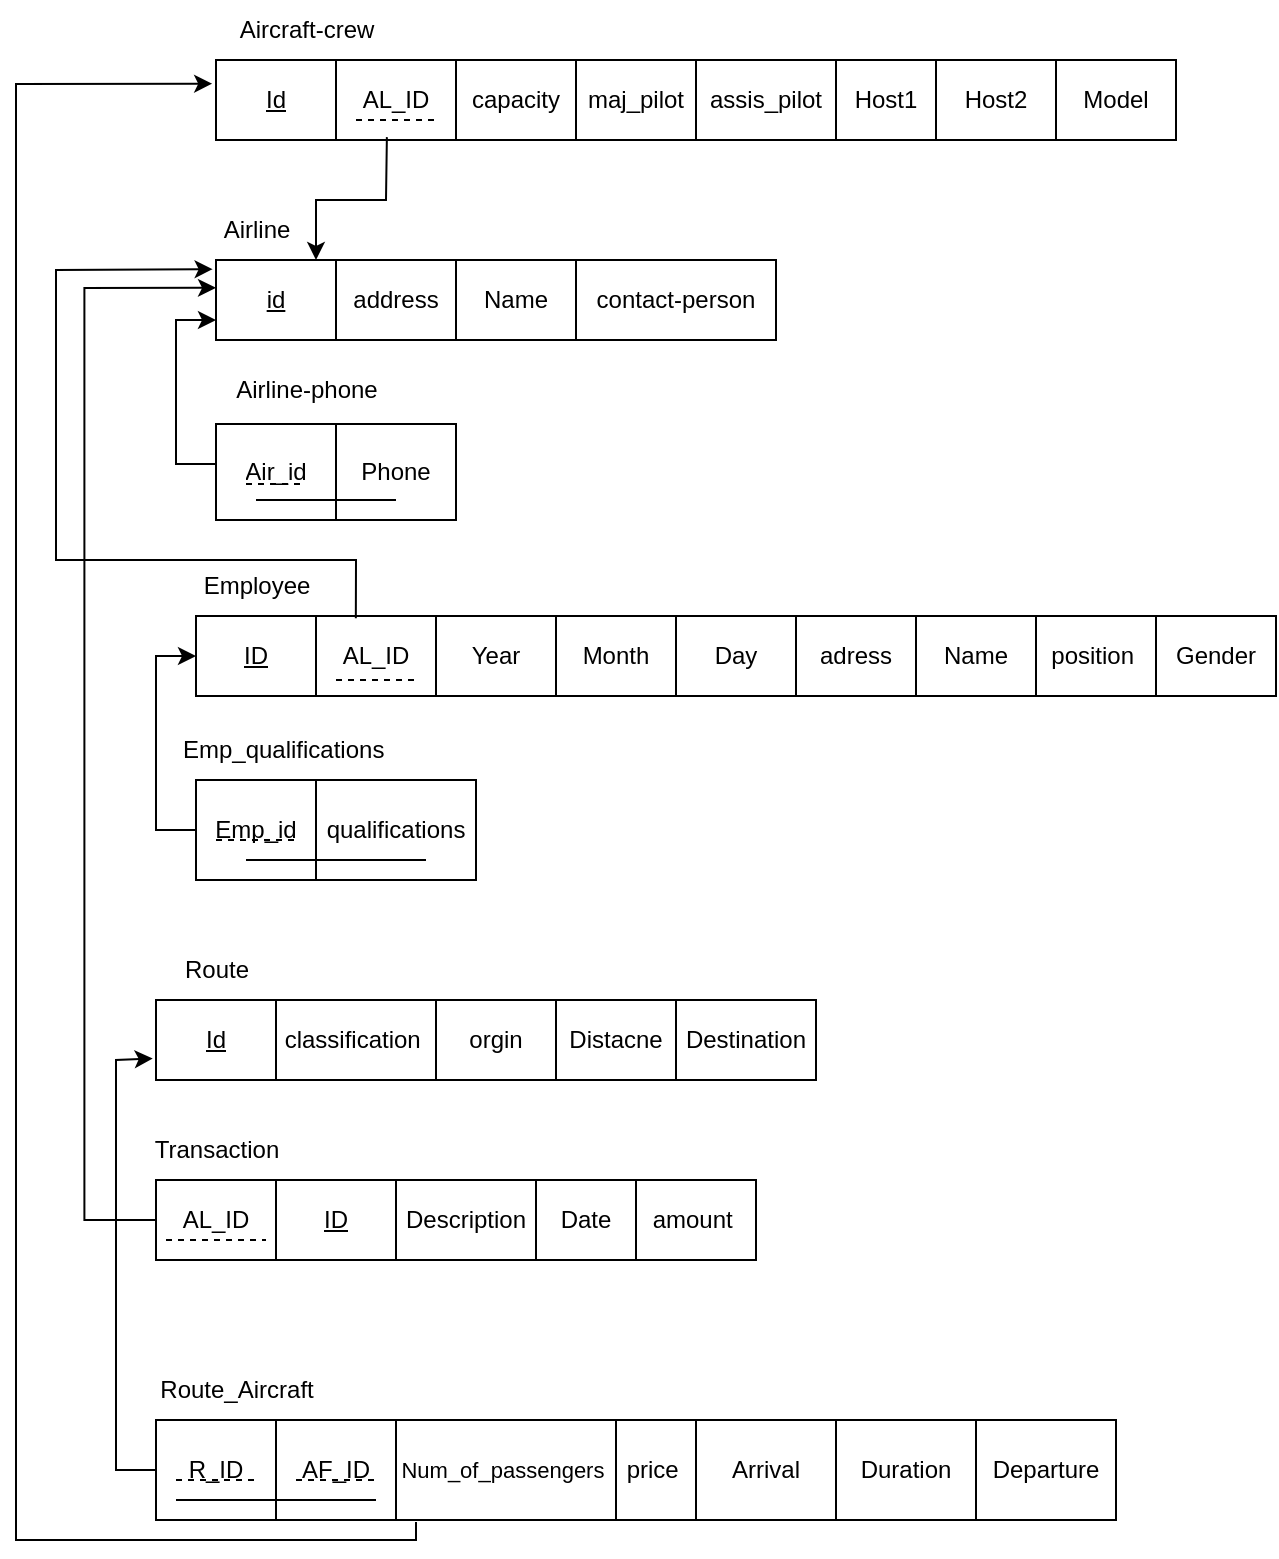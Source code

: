 <mxfile version="24.6.4" type="device">
  <diagram name="Page-1" id="K0OfbHMm-RJSskMwUVTD">
    <mxGraphModel dx="1400" dy="828" grid="1" gridSize="10" guides="1" tooltips="1" connect="1" arrows="1" fold="1" page="1" pageScale="1" pageWidth="850" pageHeight="1100" math="0" shadow="0">
      <root>
        <mxCell id="0" />
        <mxCell id="1" parent="0" />
        <mxCell id="vayxTUoqdeN60-xKfQnc-1" value="" style="shape=table;startSize=0;container=1;collapsible=0;childLayout=tableLayout;" vertex="1" parent="1">
          <mxGeometry x="120" y="70" width="480" height="40" as="geometry" />
        </mxCell>
        <mxCell id="vayxTUoqdeN60-xKfQnc-2" value="" style="shape=tableRow;horizontal=0;startSize=0;swimlaneHead=0;swimlaneBody=0;strokeColor=inherit;top=0;left=0;bottom=0;right=0;collapsible=0;dropTarget=0;fillColor=none;points=[[0,0.5],[1,0.5]];portConstraint=eastwest;" vertex="1" parent="vayxTUoqdeN60-xKfQnc-1">
          <mxGeometry width="480" height="40" as="geometry" />
        </mxCell>
        <mxCell id="vayxTUoqdeN60-xKfQnc-3" value="&lt;u&gt;Id&lt;/u&gt;" style="shape=partialRectangle;html=1;whiteSpace=wrap;connectable=0;strokeColor=inherit;overflow=hidden;fillColor=none;top=0;left=0;bottom=0;right=0;pointerEvents=1;" vertex="1" parent="vayxTUoqdeN60-xKfQnc-2">
          <mxGeometry width="60" height="40" as="geometry">
            <mxRectangle width="60" height="40" as="alternateBounds" />
          </mxGeometry>
        </mxCell>
        <mxCell id="vayxTUoqdeN60-xKfQnc-4" value="AL_ID" style="shape=partialRectangle;html=1;whiteSpace=wrap;connectable=0;strokeColor=inherit;overflow=hidden;fillColor=none;top=0;left=0;bottom=0;right=0;pointerEvents=1;" vertex="1" parent="vayxTUoqdeN60-xKfQnc-2">
          <mxGeometry x="60" width="60" height="40" as="geometry">
            <mxRectangle width="60" height="40" as="alternateBounds" />
          </mxGeometry>
        </mxCell>
        <mxCell id="vayxTUoqdeN60-xKfQnc-5" value="capacity" style="shape=partialRectangle;html=1;whiteSpace=wrap;connectable=0;strokeColor=inherit;overflow=hidden;fillColor=none;top=0;left=0;bottom=0;right=0;pointerEvents=1;" vertex="1" parent="vayxTUoqdeN60-xKfQnc-2">
          <mxGeometry x="120" width="60" height="40" as="geometry">
            <mxRectangle width="60" height="40" as="alternateBounds" />
          </mxGeometry>
        </mxCell>
        <mxCell id="vayxTUoqdeN60-xKfQnc-6" value="maj_pilot" style="shape=partialRectangle;html=1;whiteSpace=wrap;connectable=0;strokeColor=inherit;overflow=hidden;fillColor=none;top=0;left=0;bottom=0;right=0;pointerEvents=1;" vertex="1" parent="vayxTUoqdeN60-xKfQnc-2">
          <mxGeometry x="180" width="60" height="40" as="geometry">
            <mxRectangle width="60" height="40" as="alternateBounds" />
          </mxGeometry>
        </mxCell>
        <mxCell id="vayxTUoqdeN60-xKfQnc-7" value="assis_pilot" style="shape=partialRectangle;html=1;whiteSpace=wrap;connectable=0;strokeColor=inherit;overflow=hidden;fillColor=none;top=0;left=0;bottom=0;right=0;pointerEvents=1;" vertex="1" parent="vayxTUoqdeN60-xKfQnc-2">
          <mxGeometry x="240" width="70" height="40" as="geometry">
            <mxRectangle width="70" height="40" as="alternateBounds" />
          </mxGeometry>
        </mxCell>
        <mxCell id="vayxTUoqdeN60-xKfQnc-8" value="Host1" style="shape=partialRectangle;html=1;whiteSpace=wrap;connectable=0;strokeColor=inherit;overflow=hidden;fillColor=none;top=0;left=0;bottom=0;right=0;pointerEvents=1;" vertex="1" parent="vayxTUoqdeN60-xKfQnc-2">
          <mxGeometry x="310" width="50" height="40" as="geometry">
            <mxRectangle width="50" height="40" as="alternateBounds" />
          </mxGeometry>
        </mxCell>
        <mxCell id="vayxTUoqdeN60-xKfQnc-9" value="Host2" style="shape=partialRectangle;html=1;whiteSpace=wrap;connectable=0;strokeColor=inherit;overflow=hidden;fillColor=none;top=0;left=0;bottom=0;right=0;pointerEvents=1;" vertex="1" parent="vayxTUoqdeN60-xKfQnc-2">
          <mxGeometry x="360" width="60" height="40" as="geometry">
            <mxRectangle width="60" height="40" as="alternateBounds" />
          </mxGeometry>
        </mxCell>
        <mxCell id="vayxTUoqdeN60-xKfQnc-74" value="Model" style="shape=partialRectangle;html=1;whiteSpace=wrap;connectable=0;strokeColor=inherit;overflow=hidden;fillColor=none;top=0;left=0;bottom=0;right=0;pointerEvents=1;" vertex="1" parent="vayxTUoqdeN60-xKfQnc-2">
          <mxGeometry x="420" width="60" height="40" as="geometry">
            <mxRectangle width="60" height="40" as="alternateBounds" />
          </mxGeometry>
        </mxCell>
        <mxCell id="vayxTUoqdeN60-xKfQnc-10" value="Aircraft-crew" style="text;html=1;align=center;verticalAlign=middle;resizable=0;points=[];autosize=1;strokeColor=none;fillColor=none;" vertex="1" parent="1">
          <mxGeometry x="120" y="40" width="90" height="30" as="geometry" />
        </mxCell>
        <mxCell id="vayxTUoqdeN60-xKfQnc-11" value="" style="shape=table;startSize=0;container=1;collapsible=0;childLayout=tableLayout;" vertex="1" parent="1">
          <mxGeometry x="120" y="170" width="280" height="40" as="geometry" />
        </mxCell>
        <mxCell id="vayxTUoqdeN60-xKfQnc-12" value="" style="shape=tableRow;horizontal=0;startSize=0;swimlaneHead=0;swimlaneBody=0;strokeColor=inherit;top=0;left=0;bottom=0;right=0;collapsible=0;dropTarget=0;fillColor=none;points=[[0,0.5],[1,0.5]];portConstraint=eastwest;" vertex="1" parent="vayxTUoqdeN60-xKfQnc-11">
          <mxGeometry width="280" height="40" as="geometry" />
        </mxCell>
        <mxCell id="vayxTUoqdeN60-xKfQnc-13" value="&lt;u&gt;id&lt;/u&gt;" style="shape=partialRectangle;html=1;whiteSpace=wrap;connectable=0;strokeColor=inherit;overflow=hidden;fillColor=none;top=0;left=0;bottom=0;right=0;pointerEvents=1;" vertex="1" parent="vayxTUoqdeN60-xKfQnc-12">
          <mxGeometry width="60" height="40" as="geometry">
            <mxRectangle width="60" height="40" as="alternateBounds" />
          </mxGeometry>
        </mxCell>
        <mxCell id="vayxTUoqdeN60-xKfQnc-14" value="address" style="shape=partialRectangle;html=1;whiteSpace=wrap;connectable=0;strokeColor=inherit;overflow=hidden;fillColor=none;top=0;left=0;bottom=0;right=0;pointerEvents=1;" vertex="1" parent="vayxTUoqdeN60-xKfQnc-12">
          <mxGeometry x="60" width="60" height="40" as="geometry">
            <mxRectangle width="60" height="40" as="alternateBounds" />
          </mxGeometry>
        </mxCell>
        <mxCell id="vayxTUoqdeN60-xKfQnc-15" value="Name" style="shape=partialRectangle;html=1;whiteSpace=wrap;connectable=0;strokeColor=inherit;overflow=hidden;fillColor=none;top=0;left=0;bottom=0;right=0;pointerEvents=1;" vertex="1" parent="vayxTUoqdeN60-xKfQnc-12">
          <mxGeometry x="120" width="60" height="40" as="geometry">
            <mxRectangle width="60" height="40" as="alternateBounds" />
          </mxGeometry>
        </mxCell>
        <mxCell id="vayxTUoqdeN60-xKfQnc-16" value="contact-person" style="shape=partialRectangle;html=1;whiteSpace=wrap;connectable=0;strokeColor=inherit;overflow=hidden;fillColor=none;top=0;left=0;bottom=0;right=0;pointerEvents=1;" vertex="1" parent="vayxTUoqdeN60-xKfQnc-12">
          <mxGeometry x="180" width="100" height="40" as="geometry">
            <mxRectangle width="100" height="40" as="alternateBounds" />
          </mxGeometry>
        </mxCell>
        <mxCell id="vayxTUoqdeN60-xKfQnc-17" value="Airline" style="text;html=1;align=center;verticalAlign=middle;resizable=0;points=[];autosize=1;strokeColor=none;fillColor=none;" vertex="1" parent="1">
          <mxGeometry x="110" y="140" width="60" height="30" as="geometry" />
        </mxCell>
        <mxCell id="vayxTUoqdeN60-xKfQnc-26" value="" style="shape=table;startSize=0;container=1;collapsible=0;childLayout=tableLayout;" vertex="1" parent="1">
          <mxGeometry x="120" y="252" width="120" height="48.0" as="geometry" />
        </mxCell>
        <mxCell id="vayxTUoqdeN60-xKfQnc-27" value="" style="shape=tableRow;horizontal=0;startSize=0;swimlaneHead=0;swimlaneBody=0;strokeColor=inherit;top=0;left=0;bottom=0;right=0;collapsible=0;dropTarget=0;fillColor=none;points=[[0,0.5],[1,0.5]];portConstraint=eastwest;" vertex="1" parent="vayxTUoqdeN60-xKfQnc-26">
          <mxGeometry width="120" height="48" as="geometry" />
        </mxCell>
        <mxCell id="vayxTUoqdeN60-xKfQnc-28" value="Air_id" style="shape=partialRectangle;html=1;whiteSpace=wrap;connectable=0;strokeColor=inherit;overflow=hidden;fillColor=none;top=0;left=0;bottom=0;right=0;pointerEvents=1;" vertex="1" parent="vayxTUoqdeN60-xKfQnc-27">
          <mxGeometry width="60" height="48" as="geometry">
            <mxRectangle width="60" height="48" as="alternateBounds" />
          </mxGeometry>
        </mxCell>
        <mxCell id="vayxTUoqdeN60-xKfQnc-29" value="Phone" style="shape=partialRectangle;html=1;whiteSpace=wrap;connectable=0;strokeColor=inherit;overflow=hidden;fillColor=none;top=0;left=0;bottom=0;right=0;pointerEvents=1;" vertex="1" parent="vayxTUoqdeN60-xKfQnc-27">
          <mxGeometry x="60" width="60" height="48" as="geometry">
            <mxRectangle width="60" height="48" as="alternateBounds" />
          </mxGeometry>
        </mxCell>
        <mxCell id="vayxTUoqdeN60-xKfQnc-30" value="Airline-phone" style="text;html=1;align=center;verticalAlign=middle;resizable=0;points=[];autosize=1;strokeColor=none;fillColor=none;" vertex="1" parent="1">
          <mxGeometry x="120" y="220" width="90" height="30" as="geometry" />
        </mxCell>
        <mxCell id="vayxTUoqdeN60-xKfQnc-31" style="edgeStyle=orthogonalEdgeStyle;rounded=0;orthogonalLoop=1;jettySize=auto;html=1;exitX=0;exitY=0.5;exitDx=0;exitDy=0;" edge="1" parent="1" source="vayxTUoqdeN60-xKfQnc-27" target="vayxTUoqdeN60-xKfQnc-12">
          <mxGeometry relative="1" as="geometry">
            <Array as="points">
              <mxPoint x="100" y="272" />
              <mxPoint x="100" y="200" />
            </Array>
          </mxGeometry>
        </mxCell>
        <mxCell id="vayxTUoqdeN60-xKfQnc-33" value="" style="endArrow=none;dashed=1;html=1;rounded=0;strokeWidth=1;" edge="1" parent="1">
          <mxGeometry width="50" height="50" relative="1" as="geometry">
            <mxPoint x="135" y="282" as="sourcePoint" />
            <mxPoint x="165" y="282" as="targetPoint" />
          </mxGeometry>
        </mxCell>
        <mxCell id="vayxTUoqdeN60-xKfQnc-34" value="" style="shape=table;startSize=0;container=1;collapsible=0;childLayout=tableLayout;" vertex="1" parent="1">
          <mxGeometry x="110" y="348" width="540" height="40" as="geometry" />
        </mxCell>
        <mxCell id="vayxTUoqdeN60-xKfQnc-35" value="" style="shape=tableRow;horizontal=0;startSize=0;swimlaneHead=0;swimlaneBody=0;strokeColor=inherit;top=0;left=0;bottom=0;right=0;collapsible=0;dropTarget=0;fillColor=none;points=[[0,0.5],[1,0.5]];portConstraint=eastwest;" vertex="1" parent="vayxTUoqdeN60-xKfQnc-34">
          <mxGeometry width="540" height="40" as="geometry" />
        </mxCell>
        <mxCell id="vayxTUoqdeN60-xKfQnc-36" value="&lt;u&gt;ID&lt;/u&gt;" style="shape=partialRectangle;html=1;whiteSpace=wrap;connectable=0;strokeColor=inherit;overflow=hidden;fillColor=none;top=0;left=0;bottom=0;right=0;pointerEvents=1;" vertex="1" parent="vayxTUoqdeN60-xKfQnc-35">
          <mxGeometry width="60" height="40" as="geometry">
            <mxRectangle width="60" height="40" as="alternateBounds" />
          </mxGeometry>
        </mxCell>
        <mxCell id="vayxTUoqdeN60-xKfQnc-37" value="AL_ID" style="shape=partialRectangle;html=1;whiteSpace=wrap;connectable=0;strokeColor=inherit;overflow=hidden;fillColor=none;top=0;left=0;bottom=0;right=0;pointerEvents=1;" vertex="1" parent="vayxTUoqdeN60-xKfQnc-35">
          <mxGeometry x="60" width="60" height="40" as="geometry">
            <mxRectangle width="60" height="40" as="alternateBounds" />
          </mxGeometry>
        </mxCell>
        <mxCell id="vayxTUoqdeN60-xKfQnc-38" value="Year" style="shape=partialRectangle;html=1;whiteSpace=wrap;connectable=0;strokeColor=inherit;overflow=hidden;fillColor=none;top=0;left=0;bottom=0;right=0;pointerEvents=1;" vertex="1" parent="vayxTUoqdeN60-xKfQnc-35">
          <mxGeometry x="120" width="60" height="40" as="geometry">
            <mxRectangle width="60" height="40" as="alternateBounds" />
          </mxGeometry>
        </mxCell>
        <mxCell id="vayxTUoqdeN60-xKfQnc-39" value="Month" style="shape=partialRectangle;html=1;whiteSpace=wrap;connectable=0;strokeColor=inherit;overflow=hidden;fillColor=none;top=0;left=0;bottom=0;right=0;pointerEvents=1;" vertex="1" parent="vayxTUoqdeN60-xKfQnc-35">
          <mxGeometry x="180" width="60" height="40" as="geometry">
            <mxRectangle width="60" height="40" as="alternateBounds" />
          </mxGeometry>
        </mxCell>
        <mxCell id="vayxTUoqdeN60-xKfQnc-40" value="Day" style="shape=partialRectangle;html=1;whiteSpace=wrap;connectable=0;strokeColor=inherit;overflow=hidden;fillColor=none;top=0;left=0;bottom=0;right=0;pointerEvents=1;" vertex="1" parent="vayxTUoqdeN60-xKfQnc-35">
          <mxGeometry x="240" width="60" height="40" as="geometry">
            <mxRectangle width="60" height="40" as="alternateBounds" />
          </mxGeometry>
        </mxCell>
        <mxCell id="vayxTUoqdeN60-xKfQnc-41" value="adress" style="shape=partialRectangle;html=1;whiteSpace=wrap;connectable=0;strokeColor=inherit;overflow=hidden;fillColor=none;top=0;left=0;bottom=0;right=0;pointerEvents=1;" vertex="1" parent="vayxTUoqdeN60-xKfQnc-35">
          <mxGeometry x="300" width="60" height="40" as="geometry">
            <mxRectangle width="60" height="40" as="alternateBounds" />
          </mxGeometry>
        </mxCell>
        <mxCell id="vayxTUoqdeN60-xKfQnc-42" value="Name" style="shape=partialRectangle;html=1;whiteSpace=wrap;connectable=0;strokeColor=inherit;overflow=hidden;fillColor=none;top=0;left=0;bottom=0;right=0;pointerEvents=1;" vertex="1" parent="vayxTUoqdeN60-xKfQnc-35">
          <mxGeometry x="360" width="60" height="40" as="geometry">
            <mxRectangle width="60" height="40" as="alternateBounds" />
          </mxGeometry>
        </mxCell>
        <mxCell id="vayxTUoqdeN60-xKfQnc-43" value="position&amp;nbsp;" style="shape=partialRectangle;html=1;whiteSpace=wrap;connectable=0;strokeColor=inherit;overflow=hidden;fillColor=none;top=0;left=0;bottom=0;right=0;pointerEvents=1;" vertex="1" parent="vayxTUoqdeN60-xKfQnc-35">
          <mxGeometry x="420" width="60" height="40" as="geometry">
            <mxRectangle width="60" height="40" as="alternateBounds" />
          </mxGeometry>
        </mxCell>
        <mxCell id="vayxTUoqdeN60-xKfQnc-69" value="Gender" style="shape=partialRectangle;html=1;whiteSpace=wrap;connectable=0;strokeColor=inherit;overflow=hidden;fillColor=none;top=0;left=0;bottom=0;right=0;pointerEvents=1;" vertex="1" parent="vayxTUoqdeN60-xKfQnc-35">
          <mxGeometry x="480" width="60" height="40" as="geometry">
            <mxRectangle width="60" height="40" as="alternateBounds" />
          </mxGeometry>
        </mxCell>
        <mxCell id="vayxTUoqdeN60-xKfQnc-44" value="Employee" style="text;html=1;align=center;verticalAlign=middle;resizable=0;points=[];autosize=1;strokeColor=none;fillColor=none;" vertex="1" parent="1">
          <mxGeometry x="100" y="318" width="80" height="30" as="geometry" />
        </mxCell>
        <mxCell id="vayxTUoqdeN60-xKfQnc-45" value="" style="shape=table;startSize=0;container=1;collapsible=0;childLayout=tableLayout;" vertex="1" parent="1">
          <mxGeometry x="110" y="430" width="140" height="50" as="geometry" />
        </mxCell>
        <mxCell id="vayxTUoqdeN60-xKfQnc-46" value="" style="shape=tableRow;horizontal=0;startSize=0;swimlaneHead=0;swimlaneBody=0;strokeColor=inherit;top=0;left=0;bottom=0;right=0;collapsible=0;dropTarget=0;fillColor=none;points=[[0,0.5],[1,0.5]];portConstraint=eastwest;" vertex="1" parent="vayxTUoqdeN60-xKfQnc-45">
          <mxGeometry width="140" height="50" as="geometry" />
        </mxCell>
        <mxCell id="vayxTUoqdeN60-xKfQnc-47" value="Emp_id" style="shape=partialRectangle;html=1;whiteSpace=wrap;connectable=0;strokeColor=inherit;overflow=hidden;fillColor=none;top=0;left=0;bottom=0;right=0;pointerEvents=1;" vertex="1" parent="vayxTUoqdeN60-xKfQnc-46">
          <mxGeometry width="60" height="50" as="geometry">
            <mxRectangle width="60" height="50" as="alternateBounds" />
          </mxGeometry>
        </mxCell>
        <mxCell id="vayxTUoqdeN60-xKfQnc-48" value="&lt;span style=&quot;text-wrap: nowrap;&quot;&gt;qualifications&lt;/span&gt;" style="shape=partialRectangle;html=1;whiteSpace=wrap;connectable=0;strokeColor=inherit;overflow=hidden;fillColor=none;top=0;left=0;bottom=0;right=0;pointerEvents=1;" vertex="1" parent="vayxTUoqdeN60-xKfQnc-46">
          <mxGeometry x="60" width="80" height="50" as="geometry">
            <mxRectangle width="80" height="50" as="alternateBounds" />
          </mxGeometry>
        </mxCell>
        <mxCell id="vayxTUoqdeN60-xKfQnc-49" value="Emp_qualifications&amp;nbsp;" style="text;html=1;align=center;verticalAlign=middle;resizable=0;points=[];autosize=1;strokeColor=none;fillColor=none;" vertex="1" parent="1">
          <mxGeometry x="90" y="400" width="130" height="30" as="geometry" />
        </mxCell>
        <mxCell id="vayxTUoqdeN60-xKfQnc-50" value="" style="endArrow=none;dashed=1;html=1;rounded=0;" edge="1" parent="1">
          <mxGeometry width="50" height="50" relative="1" as="geometry">
            <mxPoint x="120" y="460" as="sourcePoint" />
            <mxPoint x="160" y="460" as="targetPoint" />
            <Array as="points">
              <mxPoint x="140" y="460" />
            </Array>
          </mxGeometry>
        </mxCell>
        <mxCell id="vayxTUoqdeN60-xKfQnc-51" style="edgeStyle=orthogonalEdgeStyle;rounded=0;orthogonalLoop=1;jettySize=auto;html=1;exitX=0;exitY=0.5;exitDx=0;exitDy=0;entryX=0;entryY=0.5;entryDx=0;entryDy=0;" edge="1" parent="1" source="vayxTUoqdeN60-xKfQnc-46" target="vayxTUoqdeN60-xKfQnc-35">
          <mxGeometry relative="1" as="geometry" />
        </mxCell>
        <mxCell id="vayxTUoqdeN60-xKfQnc-52" value="" style="shape=table;startSize=0;container=1;collapsible=0;childLayout=tableLayout;" vertex="1" parent="1">
          <mxGeometry x="90" y="540" width="330" height="40" as="geometry" />
        </mxCell>
        <mxCell id="vayxTUoqdeN60-xKfQnc-53" value="" style="shape=tableRow;horizontal=0;startSize=0;swimlaneHead=0;swimlaneBody=0;strokeColor=inherit;top=0;left=0;bottom=0;right=0;collapsible=0;dropTarget=0;fillColor=none;points=[[0,0.5],[1,0.5]];portConstraint=eastwest;" vertex="1" parent="vayxTUoqdeN60-xKfQnc-52">
          <mxGeometry width="330" height="40" as="geometry" />
        </mxCell>
        <mxCell id="vayxTUoqdeN60-xKfQnc-54" value="&lt;u&gt;Id&lt;/u&gt;" style="shape=partialRectangle;html=1;whiteSpace=wrap;connectable=0;strokeColor=inherit;overflow=hidden;fillColor=none;top=0;left=0;bottom=0;right=0;pointerEvents=1;" vertex="1" parent="vayxTUoqdeN60-xKfQnc-53">
          <mxGeometry width="60" height="40" as="geometry">
            <mxRectangle width="60" height="40" as="alternateBounds" />
          </mxGeometry>
        </mxCell>
        <mxCell id="vayxTUoqdeN60-xKfQnc-55" value="classification&amp;nbsp;" style="shape=partialRectangle;html=1;whiteSpace=wrap;connectable=0;strokeColor=inherit;overflow=hidden;fillColor=none;top=0;left=0;bottom=0;right=0;pointerEvents=1;" vertex="1" parent="vayxTUoqdeN60-xKfQnc-53">
          <mxGeometry x="60" width="80" height="40" as="geometry">
            <mxRectangle width="80" height="40" as="alternateBounds" />
          </mxGeometry>
        </mxCell>
        <mxCell id="vayxTUoqdeN60-xKfQnc-56" value="orgin" style="shape=partialRectangle;html=1;whiteSpace=wrap;connectable=0;strokeColor=inherit;overflow=hidden;fillColor=none;top=0;left=0;bottom=0;right=0;pointerEvents=1;" vertex="1" parent="vayxTUoqdeN60-xKfQnc-53">
          <mxGeometry x="140" width="60" height="40" as="geometry">
            <mxRectangle width="60" height="40" as="alternateBounds" />
          </mxGeometry>
        </mxCell>
        <mxCell id="vayxTUoqdeN60-xKfQnc-57" value="Distacne" style="shape=partialRectangle;html=1;whiteSpace=wrap;connectable=0;strokeColor=inherit;overflow=hidden;fillColor=none;top=0;left=0;bottom=0;right=0;pointerEvents=1;" vertex="1" parent="vayxTUoqdeN60-xKfQnc-53">
          <mxGeometry x="200" width="60" height="40" as="geometry">
            <mxRectangle width="60" height="40" as="alternateBounds" />
          </mxGeometry>
        </mxCell>
        <mxCell id="vayxTUoqdeN60-xKfQnc-58" value="Destination" style="shape=partialRectangle;html=1;whiteSpace=wrap;connectable=0;strokeColor=inherit;overflow=hidden;fillColor=none;top=0;left=0;bottom=0;right=0;pointerEvents=1;" vertex="1" parent="vayxTUoqdeN60-xKfQnc-53">
          <mxGeometry x="260" width="70" height="40" as="geometry">
            <mxRectangle width="70" height="40" as="alternateBounds" />
          </mxGeometry>
        </mxCell>
        <mxCell id="vayxTUoqdeN60-xKfQnc-59" value="Route" style="text;html=1;align=center;verticalAlign=middle;resizable=0;points=[];autosize=1;strokeColor=none;fillColor=none;" vertex="1" parent="1">
          <mxGeometry x="90" y="510" width="60" height="30" as="geometry" />
        </mxCell>
        <mxCell id="vayxTUoqdeN60-xKfQnc-60" value="" style="shape=table;startSize=0;container=1;collapsible=0;childLayout=tableLayout;" vertex="1" parent="1">
          <mxGeometry x="90" y="630" width="300" height="40" as="geometry" />
        </mxCell>
        <mxCell id="vayxTUoqdeN60-xKfQnc-61" value="" style="shape=tableRow;horizontal=0;startSize=0;swimlaneHead=0;swimlaneBody=0;strokeColor=inherit;top=0;left=0;bottom=0;right=0;collapsible=0;dropTarget=0;fillColor=none;points=[[0,0.5],[1,0.5]];portConstraint=eastwest;" vertex="1" parent="vayxTUoqdeN60-xKfQnc-60">
          <mxGeometry width="300" height="40" as="geometry" />
        </mxCell>
        <mxCell id="vayxTUoqdeN60-xKfQnc-77" value="AL_ID" style="shape=partialRectangle;html=1;whiteSpace=wrap;connectable=0;strokeColor=inherit;overflow=hidden;fillColor=none;top=0;left=0;bottom=0;right=0;pointerEvents=1;" vertex="1" parent="vayxTUoqdeN60-xKfQnc-61">
          <mxGeometry width="60" height="40" as="geometry">
            <mxRectangle width="60" height="40" as="alternateBounds" />
          </mxGeometry>
        </mxCell>
        <mxCell id="vayxTUoqdeN60-xKfQnc-62" value="&lt;u&gt;ID&lt;/u&gt;" style="shape=partialRectangle;html=1;whiteSpace=wrap;connectable=0;strokeColor=inherit;overflow=hidden;fillColor=none;top=0;left=0;bottom=0;right=0;pointerEvents=1;" vertex="1" parent="vayxTUoqdeN60-xKfQnc-61">
          <mxGeometry x="60" width="60" height="40" as="geometry">
            <mxRectangle width="60" height="40" as="alternateBounds" />
          </mxGeometry>
        </mxCell>
        <mxCell id="vayxTUoqdeN60-xKfQnc-63" value="Description" style="shape=partialRectangle;html=1;whiteSpace=wrap;connectable=0;strokeColor=inherit;overflow=hidden;fillColor=none;top=0;left=0;bottom=0;right=0;pointerEvents=1;" vertex="1" parent="vayxTUoqdeN60-xKfQnc-61">
          <mxGeometry x="120" width="70" height="40" as="geometry">
            <mxRectangle width="70" height="40" as="alternateBounds" />
          </mxGeometry>
        </mxCell>
        <mxCell id="vayxTUoqdeN60-xKfQnc-64" value="Date" style="shape=partialRectangle;html=1;whiteSpace=wrap;connectable=0;strokeColor=inherit;overflow=hidden;fillColor=none;top=0;left=0;bottom=0;right=0;pointerEvents=1;" vertex="1" parent="vayxTUoqdeN60-xKfQnc-61">
          <mxGeometry x="190" width="50" height="40" as="geometry">
            <mxRectangle width="50" height="40" as="alternateBounds" />
          </mxGeometry>
        </mxCell>
        <mxCell id="vayxTUoqdeN60-xKfQnc-65" value="amount&amp;nbsp;" style="shape=partialRectangle;html=1;whiteSpace=wrap;connectable=0;strokeColor=inherit;overflow=hidden;fillColor=none;top=0;left=0;bottom=0;right=0;pointerEvents=1;" vertex="1" parent="vayxTUoqdeN60-xKfQnc-61">
          <mxGeometry x="240" width="60" height="40" as="geometry">
            <mxRectangle width="60" height="40" as="alternateBounds" />
          </mxGeometry>
        </mxCell>
        <mxCell id="vayxTUoqdeN60-xKfQnc-66" value="Transaction" style="text;html=1;align=center;verticalAlign=middle;resizable=0;points=[];autosize=1;strokeColor=none;fillColor=none;" vertex="1" parent="1">
          <mxGeometry x="75" y="600" width="90" height="30" as="geometry" />
        </mxCell>
        <mxCell id="vayxTUoqdeN60-xKfQnc-67" value="" style="endArrow=none;html=1;rounded=0;" edge="1" parent="1">
          <mxGeometry width="50" height="50" relative="1" as="geometry">
            <mxPoint x="135" y="470" as="sourcePoint" />
            <mxPoint x="225" y="470" as="targetPoint" />
          </mxGeometry>
        </mxCell>
        <mxCell id="vayxTUoqdeN60-xKfQnc-70" value="" style="endArrow=none;dashed=1;html=1;rounded=0;" edge="1" parent="1">
          <mxGeometry width="50" height="50" relative="1" as="geometry">
            <mxPoint x="180" y="380" as="sourcePoint" />
            <mxPoint x="220" y="380" as="targetPoint" />
          </mxGeometry>
        </mxCell>
        <mxCell id="vayxTUoqdeN60-xKfQnc-73" value="" style="endArrow=classic;html=1;rounded=0;entryX=-0.006;entryY=0.115;entryDx=0;entryDy=0;entryPerimeter=0;exitX=0.148;exitY=0.027;exitDx=0;exitDy=0;exitPerimeter=0;" edge="1" parent="1" source="vayxTUoqdeN60-xKfQnc-35" target="vayxTUoqdeN60-xKfQnc-12">
          <mxGeometry width="50" height="50" relative="1" as="geometry">
            <mxPoint x="190" y="320" as="sourcePoint" />
            <mxPoint x="40" y="180" as="targetPoint" />
            <Array as="points">
              <mxPoint x="190" y="320" />
              <mxPoint x="40" y="320" />
              <mxPoint x="40" y="175" />
            </Array>
          </mxGeometry>
        </mxCell>
        <mxCell id="vayxTUoqdeN60-xKfQnc-76" value="" style="endArrow=classic;html=1;rounded=0;exitX=0.178;exitY=0.964;exitDx=0;exitDy=0;exitPerimeter=0;" edge="1" parent="1" source="vayxTUoqdeN60-xKfQnc-2">
          <mxGeometry width="50" height="50" relative="1" as="geometry">
            <mxPoint x="230" y="230" as="sourcePoint" />
            <mxPoint x="170" y="170" as="targetPoint" />
            <Array as="points">
              <mxPoint x="205" y="140" />
              <mxPoint x="170" y="140" />
            </Array>
          </mxGeometry>
        </mxCell>
        <mxCell id="vayxTUoqdeN60-xKfQnc-78" value="" style="endArrow=none;dashed=1;html=1;rounded=0;" edge="1" parent="1">
          <mxGeometry width="50" height="50" relative="1" as="geometry">
            <mxPoint x="95" y="660" as="sourcePoint" />
            <mxPoint x="145" y="660" as="targetPoint" />
          </mxGeometry>
        </mxCell>
        <mxCell id="vayxTUoqdeN60-xKfQnc-79" value="" style="endArrow=classic;html=1;rounded=0;entryX=-0.015;entryY=0.348;entryDx=0;entryDy=0;entryPerimeter=0;" edge="1" parent="1">
          <mxGeometry width="50" height="50" relative="1" as="geometry">
            <mxPoint x="90" y="650" as="sourcePoint" />
            <mxPoint x="120.0" y="183.92" as="targetPoint" />
            <Array as="points">
              <mxPoint x="54.2" y="650" />
              <mxPoint x="54.2" y="390" />
              <mxPoint x="54.2" y="184" />
            </Array>
          </mxGeometry>
        </mxCell>
        <mxCell id="vayxTUoqdeN60-xKfQnc-80" value="" style="shape=table;startSize=0;container=1;collapsible=0;childLayout=tableLayout;" vertex="1" parent="1">
          <mxGeometry x="90" y="750" width="480" height="50" as="geometry" />
        </mxCell>
        <mxCell id="vayxTUoqdeN60-xKfQnc-81" value="" style="shape=tableRow;horizontal=0;startSize=0;swimlaneHead=0;swimlaneBody=0;strokeColor=inherit;top=0;left=0;bottom=0;right=0;collapsible=0;dropTarget=0;fillColor=none;points=[[0,0.5],[1,0.5]];portConstraint=eastwest;" vertex="1" parent="vayxTUoqdeN60-xKfQnc-80">
          <mxGeometry width="480" height="50" as="geometry" />
        </mxCell>
        <mxCell id="vayxTUoqdeN60-xKfQnc-82" value="R_ID" style="shape=partialRectangle;html=1;whiteSpace=wrap;connectable=0;strokeColor=inherit;overflow=hidden;fillColor=none;top=0;left=0;bottom=0;right=0;pointerEvents=1;" vertex="1" parent="vayxTUoqdeN60-xKfQnc-81">
          <mxGeometry width="60" height="50" as="geometry">
            <mxRectangle width="60" height="50" as="alternateBounds" />
          </mxGeometry>
        </mxCell>
        <mxCell id="vayxTUoqdeN60-xKfQnc-83" value="AF_ID" style="shape=partialRectangle;html=1;whiteSpace=wrap;connectable=0;strokeColor=inherit;overflow=hidden;fillColor=none;top=0;left=0;bottom=0;right=0;pointerEvents=1;" vertex="1" parent="vayxTUoqdeN60-xKfQnc-81">
          <mxGeometry x="60" width="60" height="50" as="geometry">
            <mxRectangle width="60" height="50" as="alternateBounds" />
          </mxGeometry>
        </mxCell>
        <mxCell id="vayxTUoqdeN60-xKfQnc-93" value="&lt;font style=&quot;font-size: 11px;&quot;&gt;Num_of_passengers&amp;nbsp;&lt;/font&gt;" style="shape=partialRectangle;html=1;whiteSpace=wrap;connectable=0;strokeColor=inherit;overflow=hidden;fillColor=none;top=0;left=0;bottom=0;right=0;pointerEvents=1;" vertex="1" parent="vayxTUoqdeN60-xKfQnc-81">
          <mxGeometry x="120" width="110" height="50" as="geometry">
            <mxRectangle width="110" height="50" as="alternateBounds" />
          </mxGeometry>
        </mxCell>
        <mxCell id="vayxTUoqdeN60-xKfQnc-94" value="price&amp;nbsp;" style="shape=partialRectangle;html=1;whiteSpace=wrap;connectable=0;strokeColor=inherit;overflow=hidden;fillColor=none;top=0;left=0;bottom=0;right=0;pointerEvents=1;" vertex="1" parent="vayxTUoqdeN60-xKfQnc-81">
          <mxGeometry x="230" width="40" height="50" as="geometry">
            <mxRectangle width="40" height="50" as="alternateBounds" />
          </mxGeometry>
        </mxCell>
        <mxCell id="vayxTUoqdeN60-xKfQnc-95" value="Arrival" style="shape=partialRectangle;html=1;whiteSpace=wrap;connectable=0;strokeColor=inherit;overflow=hidden;fillColor=none;top=0;left=0;bottom=0;right=0;pointerEvents=1;" vertex="1" parent="vayxTUoqdeN60-xKfQnc-81">
          <mxGeometry x="270" width="70" height="50" as="geometry">
            <mxRectangle width="70" height="50" as="alternateBounds" />
          </mxGeometry>
        </mxCell>
        <mxCell id="vayxTUoqdeN60-xKfQnc-96" value="Duration" style="shape=partialRectangle;html=1;whiteSpace=wrap;connectable=0;strokeColor=inherit;overflow=hidden;fillColor=none;top=0;left=0;bottom=0;right=0;pointerEvents=1;" vertex="1" parent="vayxTUoqdeN60-xKfQnc-81">
          <mxGeometry x="340" width="70" height="50" as="geometry">
            <mxRectangle width="70" height="50" as="alternateBounds" />
          </mxGeometry>
        </mxCell>
        <mxCell id="vayxTUoqdeN60-xKfQnc-97" value="Departure" style="shape=partialRectangle;html=1;whiteSpace=wrap;connectable=0;strokeColor=inherit;overflow=hidden;fillColor=none;top=0;left=0;bottom=0;right=0;pointerEvents=1;" vertex="1" parent="vayxTUoqdeN60-xKfQnc-81">
          <mxGeometry x="410" width="70" height="50" as="geometry">
            <mxRectangle width="70" height="50" as="alternateBounds" />
          </mxGeometry>
        </mxCell>
        <mxCell id="vayxTUoqdeN60-xKfQnc-84" value="Route_Aircraft" style="text;html=1;align=center;verticalAlign=middle;resizable=0;points=[];autosize=1;strokeColor=none;fillColor=none;" vertex="1" parent="1">
          <mxGeometry x="80" y="720" width="100" height="30" as="geometry" />
        </mxCell>
        <mxCell id="vayxTUoqdeN60-xKfQnc-85" value="" style="endArrow=none;dashed=1;html=1;rounded=0;" edge="1" parent="1">
          <mxGeometry width="50" height="50" relative="1" as="geometry">
            <mxPoint x="100" y="780" as="sourcePoint" />
            <mxPoint x="140" y="780" as="targetPoint" />
          </mxGeometry>
        </mxCell>
        <mxCell id="vayxTUoqdeN60-xKfQnc-87" value="" style="endArrow=none;dashed=1;html=1;rounded=0;" edge="1" parent="1">
          <mxGeometry width="50" height="50" relative="1" as="geometry">
            <mxPoint x="160" y="780" as="sourcePoint" />
            <mxPoint x="200" y="780" as="targetPoint" />
          </mxGeometry>
        </mxCell>
        <mxCell id="vayxTUoqdeN60-xKfQnc-88" value="" style="endArrow=classic;html=1;rounded=0;entryX=-0.005;entryY=0.731;entryDx=0;entryDy=0;entryPerimeter=0;exitX=0;exitY=0.5;exitDx=0;exitDy=0;" edge="1" parent="1" source="vayxTUoqdeN60-xKfQnc-81" target="vayxTUoqdeN60-xKfQnc-53">
          <mxGeometry width="50" height="50" relative="1" as="geometry">
            <mxPoint x="10" y="760" as="sourcePoint" />
            <mxPoint x="60" y="710" as="targetPoint" />
            <Array as="points">
              <mxPoint x="70" y="775" />
              <mxPoint x="70" y="570" />
            </Array>
          </mxGeometry>
        </mxCell>
        <mxCell id="vayxTUoqdeN60-xKfQnc-89" value="" style="endArrow=classic;html=1;rounded=0;entryX=-0.004;entryY=0.296;entryDx=0;entryDy=0;entryPerimeter=0;" edge="1" parent="1" target="vayxTUoqdeN60-xKfQnc-2">
          <mxGeometry width="50" height="50" relative="1" as="geometry">
            <mxPoint x="220" y="801" as="sourcePoint" />
            <mxPoint x="20" y="90" as="targetPoint" />
            <Array as="points">
              <mxPoint x="220" y="810" />
              <mxPoint x="175" y="810" />
              <mxPoint x="20" y="810" />
              <mxPoint x="20" y="82" />
            </Array>
          </mxGeometry>
        </mxCell>
        <mxCell id="vayxTUoqdeN60-xKfQnc-90" value="" style="endArrow=none;html=1;rounded=0;" edge="1" parent="1">
          <mxGeometry width="50" height="50" relative="1" as="geometry">
            <mxPoint x="100" y="790" as="sourcePoint" />
            <mxPoint x="200" y="790" as="targetPoint" />
          </mxGeometry>
        </mxCell>
        <mxCell id="vayxTUoqdeN60-xKfQnc-91" value="" style="endArrow=none;dashed=1;html=1;rounded=0;" edge="1" parent="1">
          <mxGeometry width="50" height="50" relative="1" as="geometry">
            <mxPoint x="190" y="100" as="sourcePoint" />
            <mxPoint x="230" y="100" as="targetPoint" />
            <Array as="points">
              <mxPoint x="190" y="100" />
            </Array>
          </mxGeometry>
        </mxCell>
        <mxCell id="vayxTUoqdeN60-xKfQnc-92" value="" style="endArrow=none;html=1;rounded=0;" edge="1" parent="1">
          <mxGeometry width="50" height="50" relative="1" as="geometry">
            <mxPoint x="140" y="290" as="sourcePoint" />
            <mxPoint x="210" y="290" as="targetPoint" />
          </mxGeometry>
        </mxCell>
      </root>
    </mxGraphModel>
  </diagram>
</mxfile>
